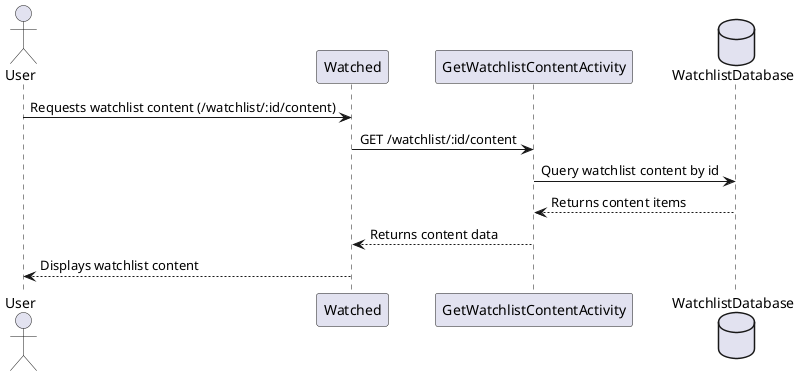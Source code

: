 @startuml
actor User
participant Watched
participant GetWatchlistContentActivity
database WatchlistDatabase

User -> Watched: Requests watchlist content (/watchlist/:id/content)
Watched -> GetWatchlistContentActivity: GET /watchlist/:id/content
GetWatchlistContentActivity -> WatchlistDatabase: Query watchlist content by id
WatchlistDatabase --> GetWatchlistContentActivity: Returns content items
GetWatchlistContentActivity --> Watched: Returns content data
Watched --> User: Displays watchlist content

@enduml